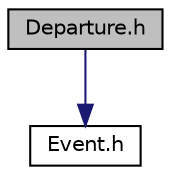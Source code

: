 digraph "Departure.h"
{
 // LATEX_PDF_SIZE
  edge [fontname="Helvetica",fontsize="10",labelfontname="Helvetica",labelfontsize="10"];
  node [fontname="Helvetica",fontsize="10",shape=record];
  Node1 [label="Departure.h",height=0.2,width=0.4,color="black", fillcolor="grey75", style="filled", fontcolor="black",tooltip="Classe Departure."];
  Node1 -> Node2 [color="midnightblue",fontsize="10",style="solid",fontname="Helvetica"];
  Node2 [label="Event.h",height=0.2,width=0.4,color="black", fillcolor="white", style="filled",URL="$_event_8h.html",tooltip="Classe Event."];
}
